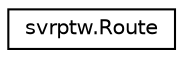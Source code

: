 digraph "Graphical Class Hierarchy"
{
  edge [fontname="Helvetica",fontsize="10",labelfontname="Helvetica",labelfontsize="10"];
  node [fontname="Helvetica",fontsize="10",shape=record];
  rankdir="LR";
  Node1 [label="svrptw.Route",height=0.2,width=0.4,color="black", fillcolor="white", style="filled",URL="$classsvrptw_1_1_route.html"];
}
